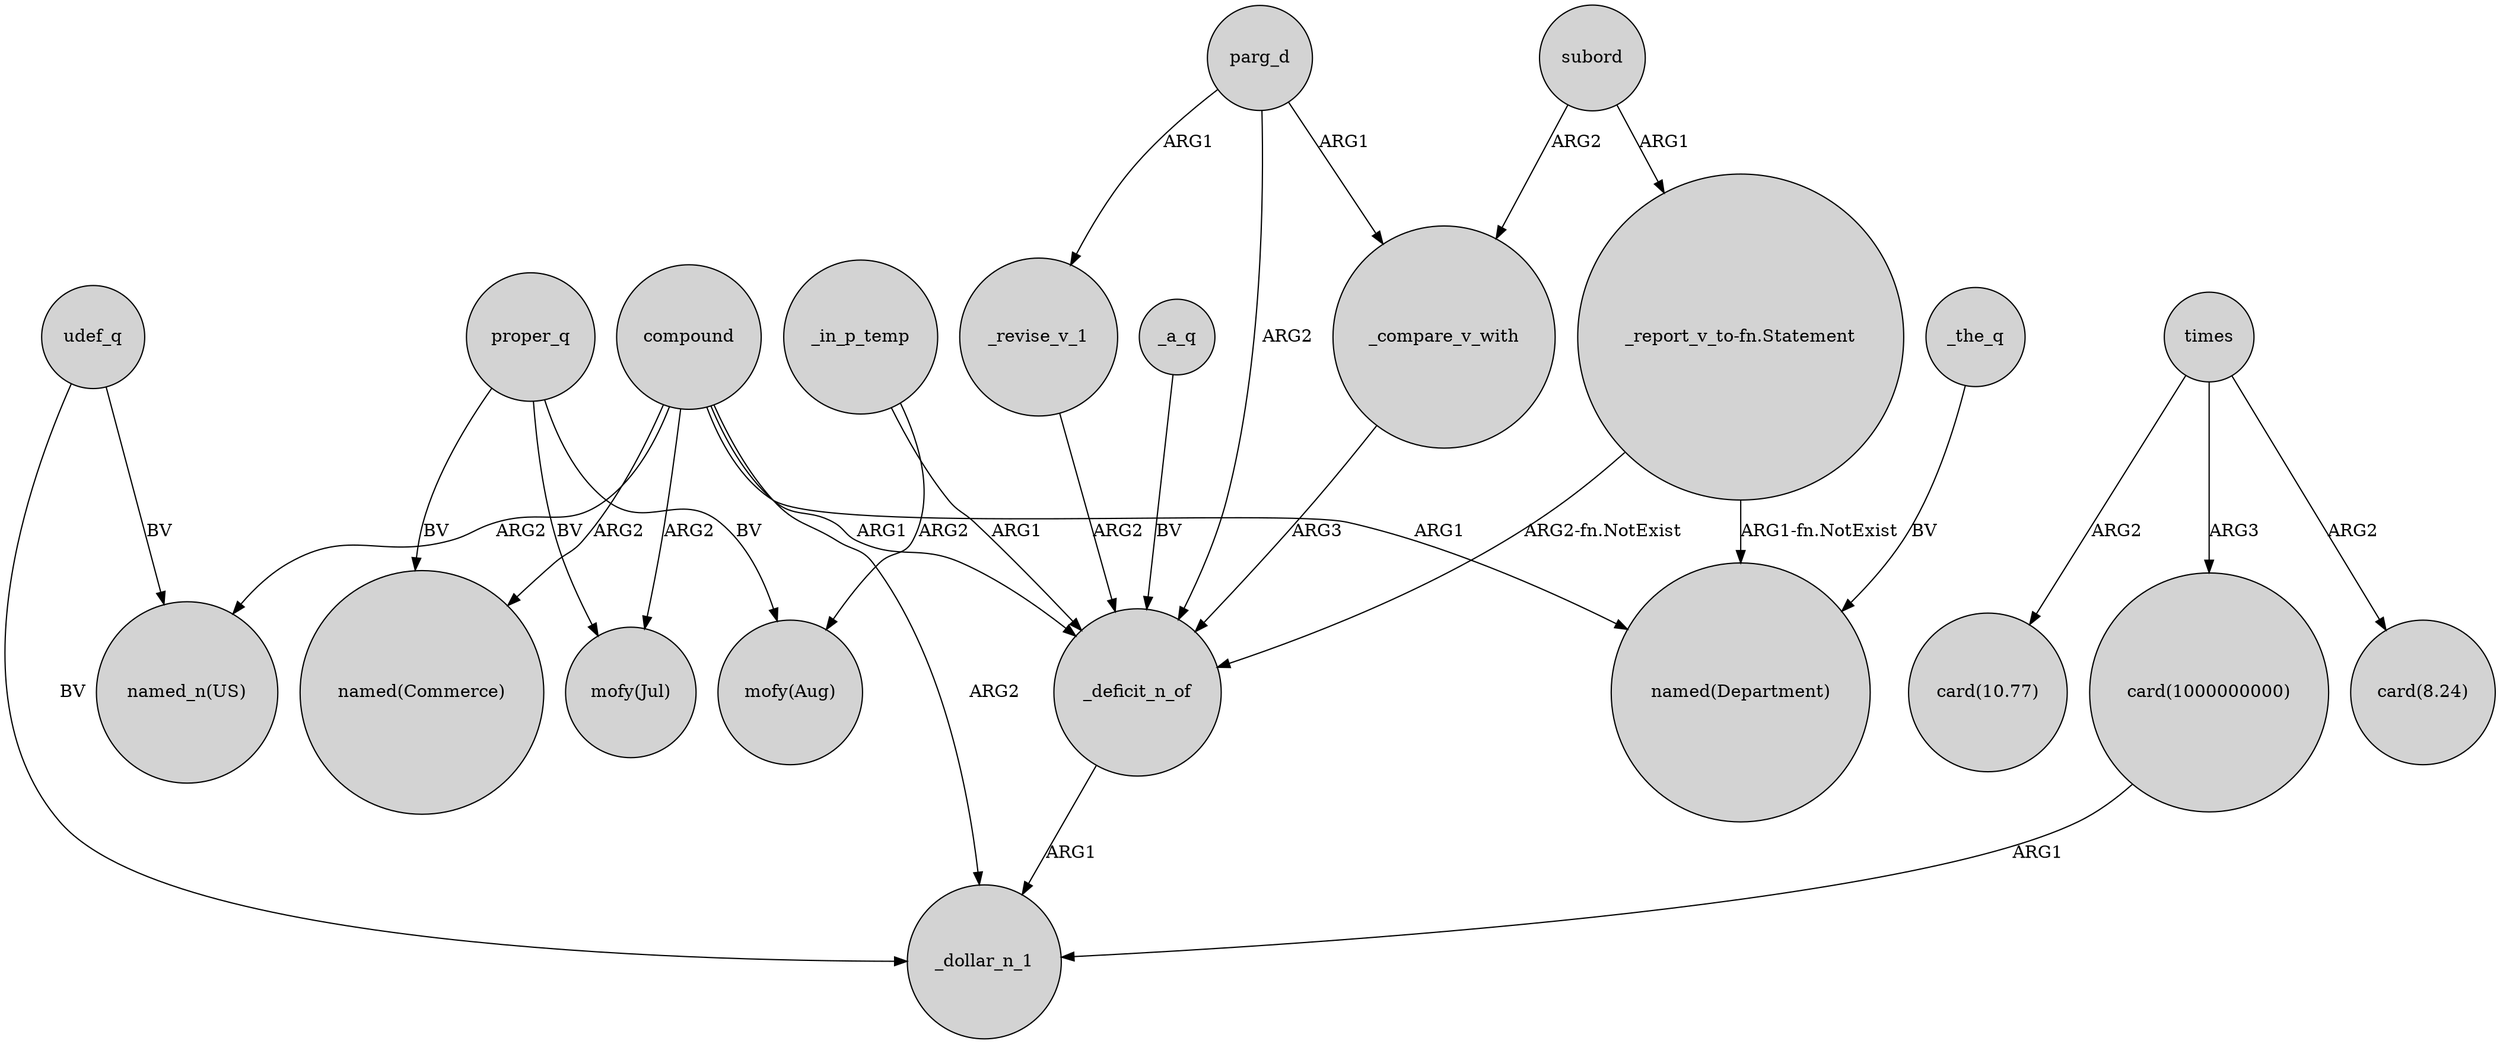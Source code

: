 digraph {
	node [shape=circle style=filled]
	udef_q -> "named_n(US)" [label=BV]
	parg_d -> _revise_v_1 [label=ARG1]
	proper_q -> "mofy(Jul)" [label=BV]
	subord -> "_report_v_to-fn.Statement" [label=ARG1]
	parg_d -> _compare_v_with [label=ARG1]
	compound -> "named_n(US)" [label=ARG2]
	compound -> "mofy(Jul)" [label=ARG2]
	times -> "card(1000000000)" [label=ARG3]
	_deficit_n_of -> _dollar_n_1 [label=ARG1]
	_in_p_temp -> "mofy(Aug)" [label=ARG2]
	_a_q -> _deficit_n_of [label=BV]
	_compare_v_with -> _deficit_n_of [label=ARG3]
	"_report_v_to-fn.Statement" -> "named(Department)" [label="ARG1-fn.NotExist"]
	"_report_v_to-fn.Statement" -> _deficit_n_of [label="ARG2-fn.NotExist"]
	proper_q -> "mofy(Aug)" [label=BV]
	times -> "card(8.24)" [label=ARG2]
	compound -> _deficit_n_of [label=ARG1]
	_in_p_temp -> _deficit_n_of [label=ARG1]
	_the_q -> "named(Department)" [label=BV]
	proper_q -> "named(Commerce)" [label=BV]
	subord -> _compare_v_with [label=ARG2]
	compound -> "named(Department)" [label=ARG1]
	times -> "card(10.77)" [label=ARG2]
	"card(1000000000)" -> _dollar_n_1 [label=ARG1]
	compound -> _dollar_n_1 [label=ARG2]
	parg_d -> _deficit_n_of [label=ARG2]
	udef_q -> _dollar_n_1 [label=BV]
	compound -> "named(Commerce)" [label=ARG2]
	_revise_v_1 -> _deficit_n_of [label=ARG2]
}
